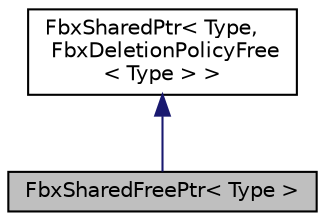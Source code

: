 digraph "FbxSharedFreePtr&lt; Type &gt;"
{
  edge [fontname="Helvetica",fontsize="10",labelfontname="Helvetica",labelfontsize="10"];
  node [fontname="Helvetica",fontsize="10",shape=record];
  Node0 [label="FbxSharedFreePtr\< Type \>",height=0.2,width=0.4,color="black", fillcolor="grey75", style="filled", fontcolor="black"];
  Node1 -> Node0 [dir="back",color="midnightblue",fontsize="10",style="solid",fontname="Helvetica"];
  Node1 [label="FbxSharedPtr\< Type,\l FbxDeletionPolicyFree\l\< Type \> \>",height=0.2,width=0.4,color="black", fillcolor="white", style="filled",URL="$class_fbx_shared_ptr.html"];
}

